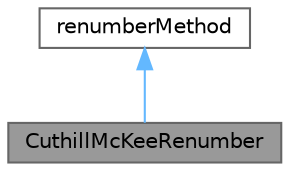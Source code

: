 digraph "CuthillMcKeeRenumber"
{
 // LATEX_PDF_SIZE
  bgcolor="transparent";
  edge [fontname=Helvetica,fontsize=10,labelfontname=Helvetica,labelfontsize=10];
  node [fontname=Helvetica,fontsize=10,shape=box,height=0.2,width=0.4];
  Node1 [id="Node000001",label="CuthillMcKeeRenumber",height=0.2,width=0.4,color="gray40", fillcolor="grey60", style="filled", fontcolor="black",tooltip="Cuthill-McKee renumbering."];
  Node2 -> Node1 [id="edge1_Node000001_Node000002",dir="back",color="steelblue1",style="solid",tooltip=" "];
  Node2 [id="Node000002",label="renumberMethod",height=0.2,width=0.4,color="gray40", fillcolor="white", style="filled",URL="$classFoam_1_1renumberMethod.html",tooltip="Abstract base class for renumbering."];
}
